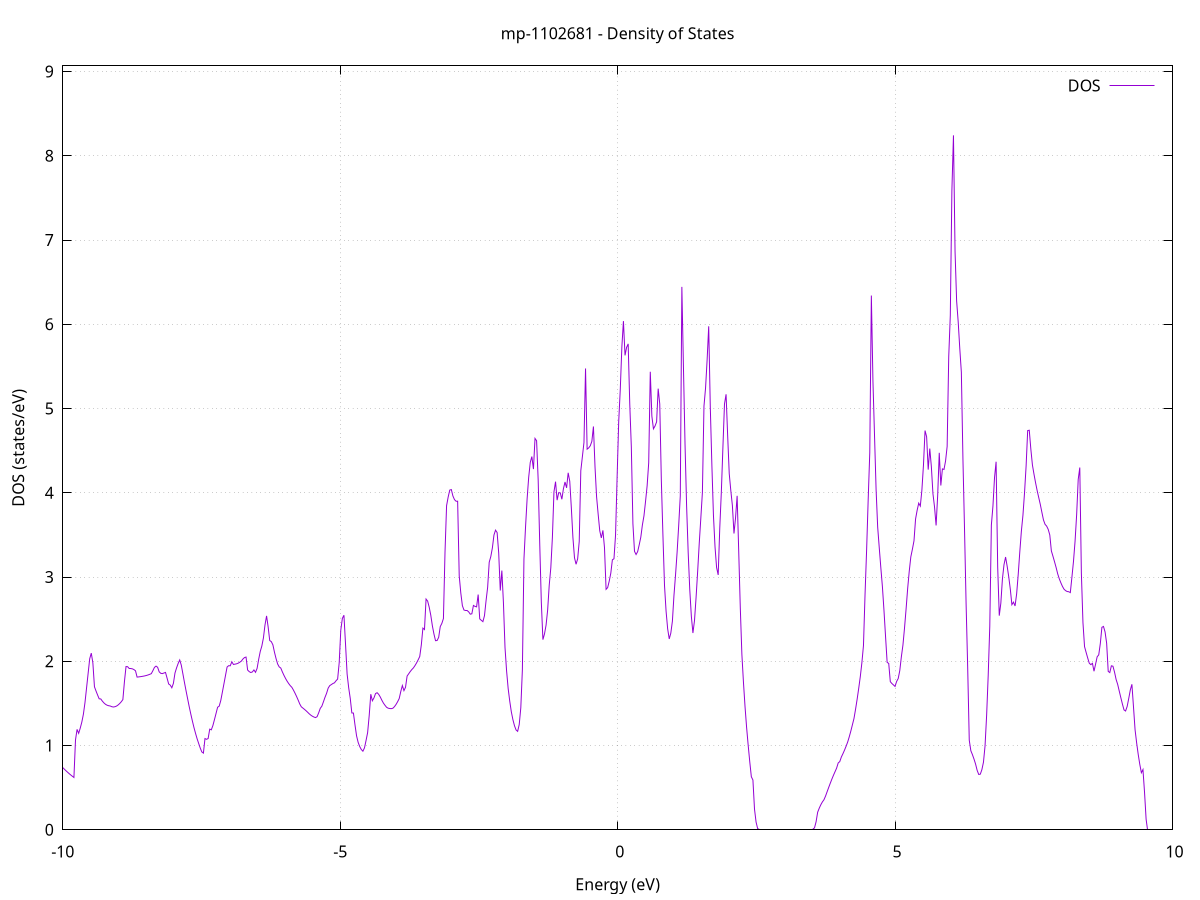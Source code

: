 set title 'mp-1102681 - Density of States'
set xlabel 'Energy (eV)'
set ylabel 'DOS (states/eV)'
set grid
set xrange [-10:10]
set yrange [0:9.068]
set xzeroaxis lt -1
set terminal png size 800,600
set output 'mp-1102681_dos_gnuplot.png'
plot '-' using 1:2 with lines title 'DOS'
-18.422600 0.000000
-18.394100 0.000000
-18.365700 0.000000
-18.337200 0.000000
-18.308700 0.000000
-18.280300 0.000000
-18.251800 0.000000
-18.223400 0.000000
-18.194900 0.000000
-18.166500 0.000000
-18.138000 0.000000
-18.109500 0.000000
-18.081100 0.000000
-18.052600 0.000000
-18.024200 0.000000
-17.995700 0.000000
-17.967200 0.000000
-17.938800 0.000000
-17.910300 0.000000
-17.881900 0.000000
-17.853400 0.000000
-17.824900 0.000000
-17.796500 0.000000
-17.768000 0.000000
-17.739600 0.000000
-17.711100 0.000000
-17.682600 0.000000
-17.654200 0.000000
-17.625700 0.000000
-17.597300 0.000000
-17.568800 0.000000
-17.540300 0.000000
-17.511900 0.000000
-17.483400 0.000000
-17.455000 0.000000
-17.426500 0.000000
-17.398000 0.000000
-17.369600 0.000000
-17.341100 0.000000
-17.312700 0.000000
-17.284200 0.000000
-17.255800 0.000000
-17.227300 0.000000
-17.198800 0.000000
-17.170400 0.000000
-17.141900 0.000000
-17.113500 0.000000
-17.085000 0.000000
-17.056500 0.000000
-17.028100 0.000000
-16.999600 0.000000
-16.971200 0.000000
-16.942700 0.000000
-16.914200 0.000000
-16.885800 0.000000
-16.857300 0.000000
-16.828900 0.000000
-16.800400 0.000000
-16.771900 0.000000
-16.743500 0.000000
-16.715000 0.000000
-16.686600 0.000000
-16.658100 0.000000
-16.629600 0.000000
-16.601200 0.000000
-16.572700 0.000000
-16.544300 0.000000
-16.515800 0.000000
-16.487400 0.000000
-16.458900 0.000000
-16.430400 0.000000
-16.402000 0.000000
-16.373500 0.000000
-16.345100 0.000000
-16.316600 0.000000
-16.288100 0.000000
-16.259700 0.000000
-16.231200 0.000000
-16.202800 0.000000
-16.174300 0.000000
-16.145800 0.000000
-16.117400 0.000000
-16.088900 0.000000
-16.060500 0.000000
-16.032000 0.000000
-16.003500 0.000000
-15.975100 0.000000
-15.946600 0.000000
-15.918200 0.000000
-15.889700 0.000000
-15.861200 0.000000
-15.832800 0.000100
-15.804300 0.013200
-15.775900 0.048500
-15.747400 0.105900
-15.718900 0.183800
-15.690500 0.252500
-15.662000 0.307500
-15.633600 0.351000
-15.605100 0.402700
-15.576700 0.393300
-15.548200 0.427200
-15.519700 0.460300
-15.491300 0.492400
-15.462800 0.523700
-15.434400 0.542000
-15.405900 0.537300
-15.377400 0.565600
-15.349000 0.589700
-15.320500 0.606400
-15.292100 0.624400
-15.263600 0.643900
-15.235100 0.664700
-15.206700 0.687000
-15.178200 0.710700
-15.149800 0.736000
-15.121300 0.762800
-15.092800 0.791100
-15.064400 0.818200
-15.035900 0.841200
-15.007500 0.890600
-14.979000 0.937600
-14.950500 0.953400
-14.922100 0.960200
-14.893600 0.978800
-14.865200 0.998400
-14.836700 1.001700
-14.808300 1.003800
-14.779800 1.004400
-14.751300 1.003700
-14.722900 1.001700
-14.694400 0.999300
-14.666000 0.996600
-14.637500 0.995200
-14.609000 0.999800
-14.580600 1.000300
-14.552100 0.996800
-14.523700 0.989200
-14.495200 0.996800
-14.466700 1.038300
-14.438300 1.099900
-14.409800 1.181600
-14.381400 1.270600
-14.352900 1.296400
-14.324400 1.338200
-14.296000 1.357100
-14.267500 1.350400
-14.239100 1.340900
-14.210600 1.366200
-14.182100 1.371500
-14.153700 1.374000
-14.125200 1.379300
-14.096800 1.385600
-14.068300 1.402400
-14.039800 1.500100
-14.011400 1.575100
-13.982900 1.625300
-13.954500 1.670500
-13.926000 1.706900
-13.897600 1.733300
-13.869100 1.746000
-13.840600 1.739000
-13.812200 1.745800
-13.783700 1.768500
-13.755300 1.797500
-13.726800 1.831500
-13.698300 1.877700
-13.669900 1.934700
-13.641400 1.990500
-13.613000 1.990700
-13.584500 1.909900
-13.556000 1.888200
-13.527600 1.873100
-13.499100 1.813400
-13.470700 1.784200
-13.442200 1.753200
-13.413700 1.719800
-13.385300 1.684400
-13.356800 1.647400
-13.328400 1.608700
-13.299900 1.568400
-13.271400 1.526400
-13.243000 1.644900
-13.214500 1.481200
-13.186100 1.510800
-13.157600 1.518800
-13.129200 1.584500
-13.100700 1.591500
-13.072200 1.602200
-13.043800 1.614300
-13.015300 1.632300
-12.986900 1.658600
-12.958400 1.723200
-12.929900 1.829000
-12.901500 1.874900
-12.873000 1.963400
-12.844600 2.029000
-12.816100 2.044400
-12.787600 2.202100
-12.759200 2.582100
-12.730700 2.554200
-12.702300 2.693200
-12.673800 2.974300
-12.645300 3.105100
-12.616900 3.267300
-12.588400 3.355300
-12.560000 3.737000
-12.531500 4.146200
-12.503000 3.982000
-12.474600 4.001600
-12.446100 3.984500
-12.417700 4.338200
-12.389200 4.019500
-12.360700 3.542000
-12.332300 3.484700
-12.303800 3.460500
-12.275400 3.527300
-12.246900 3.748500
-12.218500 3.976200
-12.190000 3.833300
-12.161500 3.713800
-12.133100 5.186500
-12.104600 5.345900
-12.076200 5.618000
-12.047700 3.291400
-12.019200 2.869700
-11.990800 2.669800
-11.962300 2.487300
-11.933900 2.333700
-11.905400 2.200700
-11.876900 2.090400
-11.848500 2.001600
-11.820000 1.897600
-11.791600 1.803600
-11.763100 1.853500
-11.734600 1.934100
-11.706200 2.094800
-11.677700 2.179300
-11.649300 2.150800
-11.620800 2.003600
-11.592300 1.848300
-11.563900 1.761200
-11.535400 1.697500
-11.507000 1.726400
-11.478500 2.114100
-11.450100 2.407900
-11.421600 2.458500
-11.393100 2.617900
-11.364700 2.546800
-11.336200 1.426800
-11.307800 0.137800
-11.279300 0.167100
-11.250800 0.194600
-11.222400 0.220500
-11.193900 0.244500
-11.165500 0.266800
-11.137000 0.287400
-11.108500 0.310700
-11.080100 0.337300
-11.051600 0.349000
-11.023200 0.350400
-10.994700 0.356300
-10.966200 0.366600
-10.937800 0.381200
-10.909300 0.398800
-10.880900 0.418100
-10.852400 0.439100
-10.823900 0.461800
-10.795500 0.486300
-10.767000 0.512500
-10.738600 0.540400
-10.710100 0.570100
-10.681600 0.601500
-10.653200 0.634500
-10.624700 0.669300
-10.596300 0.712600
-10.567800 0.774200
-10.539400 0.906700
-10.510900 0.963400
-10.482400 1.014700
-10.454000 1.060600
-10.425500 1.098600
-10.397100 1.125900
-10.368600 1.138900
-10.340100 1.147500
-10.311700 1.155500
-10.283200 1.163000
-10.254800 1.170000
-10.226300 1.176500
-10.197800 1.333900
-10.169400 1.405900
-10.140900 0.840500
-10.112500 0.820100
-10.084000 0.798300
-10.055500 0.777100
-10.027100 0.756700
-9.998600 0.737100
-9.970200 0.718300
-9.941700 0.700100
-9.913200 0.682800
-9.884800 0.666200
-9.856300 0.650400
-9.827900 0.635300
-9.799400 0.621000
-9.770900 1.067400
-9.742500 1.191700
-9.714000 1.144900
-9.685600 1.206300
-9.657100 1.278000
-9.628700 1.371600
-9.600200 1.509800
-9.571700 1.683400
-9.543300 1.857300
-9.514800 2.030700
-9.486400 2.096900
-9.457900 1.980400
-9.429400 1.697700
-9.401000 1.646900
-9.372500 1.599200
-9.344100 1.554600
-9.315600 1.553000
-9.287100 1.527100
-9.258700 1.505900
-9.230200 1.489400
-9.201800 1.478700
-9.173300 1.472600
-9.144800 1.469300
-9.116400 1.460900
-9.087900 1.457200
-9.059500 1.460900
-9.031000 1.468600
-9.002500 1.481800
-8.974100 1.498900
-8.945600 1.519900
-8.917200 1.545300
-8.888700 1.760500
-8.860300 1.937800
-8.831800 1.935800
-8.803300 1.914700
-8.774900 1.914000
-8.746400 1.910600
-8.718000 1.901700
-8.689500 1.887200
-8.661000 1.812400
-8.632600 1.814600
-8.604100 1.817200
-8.575700 1.820200
-8.547200 1.823500
-8.518700 1.827400
-8.490300 1.832300
-8.461800 1.838200
-8.433400 1.845100
-8.404900 1.853200
-8.376400 1.888500
-8.348000 1.927600
-8.319500 1.942700
-8.291100 1.929000
-8.262600 1.874900
-8.234100 1.857300
-8.205700 1.853900
-8.177200 1.861100
-8.148800 1.867700
-8.120300 1.799700
-8.091800 1.730600
-8.063400 1.717300
-8.034900 1.685700
-8.006500 1.738000
-7.978000 1.860600
-7.949600 1.921400
-7.921100 1.973700
-7.892600 2.015800
-7.864200 1.953700
-7.835700 1.852000
-7.807300 1.749100
-7.778800 1.650600
-7.750300 1.556100
-7.721900 1.462400
-7.693400 1.375200
-7.665000 1.292800
-7.636500 1.215200
-7.608000 1.145500
-7.579600 1.081200
-7.551100 1.024500
-7.522700 0.969600
-7.494200 0.923900
-7.465700 0.910000
-7.437300 1.082900
-7.408800 1.073700
-7.380400 1.083400
-7.351900 1.194500
-7.323400 1.186300
-7.295000 1.236900
-7.266500 1.307900
-7.238100 1.380600
-7.209600 1.454900
-7.181200 1.467300
-7.152700 1.534400
-7.124200 1.633100
-7.095800 1.732300
-7.067300 1.832900
-7.038900 1.931900
-7.010400 1.948000
-6.981900 1.946500
-6.953500 1.994400
-6.925000 1.962600
-6.896600 1.965900
-6.868100 1.970200
-6.839600 1.977400
-6.811200 1.988700
-6.782700 2.001700
-6.754300 2.026400
-6.725800 2.044100
-6.697300 2.050200
-6.668900 1.896400
-6.640400 1.877400
-6.612000 1.866800
-6.583500 1.873400
-6.555000 1.897400
-6.526600 1.869200
-6.498100 1.916100
-6.469700 2.023500
-6.441200 2.116800
-6.412700 2.180700
-6.384300 2.277000
-6.355800 2.430900
-6.327400 2.538700
-6.298900 2.408000
-6.270500 2.246400
-6.242000 2.233200
-6.213500 2.195400
-6.185100 2.108000
-6.156600 2.032600
-6.128200 1.968500
-6.099700 1.933300
-6.071200 1.919800
-6.042800 1.874400
-6.014300 1.833600
-5.985900 1.796800
-5.957400 1.764200
-5.928900 1.735600
-5.900500 1.710900
-5.872000 1.691300
-5.843600 1.658900
-5.815100 1.622100
-5.786600 1.582400
-5.758200 1.539700
-5.729700 1.493900
-5.701300 1.460000
-5.672800 1.444700
-5.644300 1.429400
-5.615900 1.413200
-5.587400 1.395200
-5.559000 1.376700
-5.530500 1.360900
-5.502100 1.348200
-5.473600 1.338500
-5.445100 1.331700
-5.416700 1.342500
-5.388200 1.388300
-5.359800 1.441400
-5.331300 1.466800
-5.302800 1.518500
-5.274400 1.572300
-5.245900 1.619500
-5.217500 1.680800
-5.189000 1.711000
-5.160500 1.723300
-5.132100 1.736100
-5.103600 1.744500
-5.075200 1.769100
-5.046700 1.788900
-5.018200 1.984300
-4.989800 2.369200
-4.961300 2.510100
-4.932900 2.546900
-4.904400 2.205100
-4.875900 1.850200
-4.847500 1.686200
-4.819000 1.558600
-4.790600 1.386800
-4.762100 1.385500
-4.733600 1.243900
-4.705200 1.114400
-4.676700 1.036900
-4.648300 0.987400
-4.619800 0.952700
-4.591400 0.932600
-4.562900 0.971800
-4.534400 1.060000
-4.506000 1.153900
-4.477500 1.356500
-4.449100 1.609300
-4.420600 1.531500
-4.392100 1.565000
-4.363700 1.616500
-4.335200 1.627200
-4.306800 1.607900
-4.278300 1.576500
-4.249800 1.538000
-4.221400 1.504000
-4.192900 1.477500
-4.164500 1.454200
-4.136000 1.443300
-4.107500 1.439300
-4.079100 1.437700
-4.050600 1.443000
-4.022200 1.461700
-3.993700 1.488000
-3.965200 1.520200
-3.936800 1.558200
-3.908300 1.641800
-3.879900 1.711900
-3.851400 1.651600
-3.823000 1.691200
-3.794500 1.824700
-3.766000 1.851600
-3.737600 1.878600
-3.709100 1.902100
-3.680700 1.921800
-3.652200 1.949500
-3.623700 1.981200
-3.595300 2.017500
-3.566800 2.056900
-3.538400 2.194500
-3.509900 2.393800
-3.481400 2.376900
-3.453000 2.738700
-3.424500 2.714900
-3.396100 2.641700
-3.367600 2.546300
-3.339100 2.421000
-3.310700 2.323700
-3.282200 2.244600
-3.253800 2.246700
-3.225300 2.284800
-3.196800 2.412600
-3.168400 2.449500
-3.139900 2.507700
-3.111500 3.292600
-3.083000 3.847700
-3.054500 3.949400
-3.026100 4.032200
-2.997600 4.038700
-2.969200 3.963100
-2.940700 3.919000
-2.912300 3.900100
-2.883800 3.900400
-2.855300 3.015200
-2.826900 2.811700
-2.798400 2.660800
-2.770000 2.608800
-2.741500 2.603000
-2.713000 2.602900
-2.684600 2.586600
-2.656100 2.559400
-2.627700 2.563800
-2.599200 2.662900
-2.570700 2.651700
-2.542300 2.646300
-2.513800 2.792300
-2.485400 2.503200
-2.456900 2.486300
-2.428400 2.470600
-2.400000 2.541800
-2.371500 2.719300
-2.343100 2.877700
-2.314600 3.176500
-2.286100 3.243400
-2.257700 3.346000
-2.229200 3.498500
-2.200800 3.556900
-2.172300 3.528400
-2.143800 3.287400
-2.115400 2.840400
-2.086900 3.077200
-2.058500 2.696500
-2.030000 2.163600
-2.001600 1.885800
-1.973100 1.676000
-1.944600 1.526500
-1.916200 1.400500
-1.887700 1.307000
-1.859300 1.235100
-1.830800 1.184900
-1.802300 1.168500
-1.773900 1.248500
-1.745400 1.448200
-1.717000 1.897900
-1.688500 3.215100
-1.660000 3.593900
-1.631600 3.928900
-1.603100 4.185700
-1.574700 4.361100
-1.546200 4.430400
-1.517700 4.281800
-1.489300 4.645400
-1.460800 4.618200
-1.432400 4.156200
-1.403900 3.390000
-1.375400 2.699200
-1.347000 2.257100
-1.318500 2.324800
-1.290100 2.428600
-1.261600 2.607800
-1.233200 2.902200
-1.204700 3.108400
-1.176200 3.467700
-1.147800 4.010700
-1.119300 4.132300
-1.090900 3.912800
-1.062400 4.001900
-1.033900 3.998700
-1.005500 3.923300
-0.977000 4.049200
-0.948600 4.128400
-0.920100 4.058900
-0.891600 4.237500
-0.863200 4.137500
-0.834700 3.823900
-0.806300 3.470500
-0.777800 3.229100
-0.749300 3.152000
-0.720900 3.215600
-0.692400 3.422400
-0.664000 4.262200
-0.635500 4.428800
-0.607000 4.597000
-0.578600 5.476100
-0.550100 4.518100
-0.521700 4.533200
-0.493200 4.558300
-0.464700 4.611400
-0.436300 4.787400
-0.407800 4.307500
-0.379400 3.951300
-0.350900 3.743800
-0.322500 3.549700
-0.294000 3.464400
-0.265500 3.554200
-0.237100 3.349300
-0.208600 2.854100
-0.180200 2.874400
-0.151700 2.951900
-0.123200 3.046500
-0.094800 3.204800
-0.066300 3.217000
-0.037900 3.497200
-0.009400 4.189000
0.019100 4.843700
0.047500 5.228800
0.076000 5.731500
0.104400 6.038500
0.132900 5.631300
0.161400 5.726600
0.189800 5.768000
0.218300 5.055100
0.246700 4.544600
0.275200 3.632300
0.303700 3.305700
0.332100 3.267400
0.360600 3.301500
0.389000 3.383500
0.417500 3.473900
0.445900 3.618300
0.474400 3.726800
0.502900 3.898600
0.531300 4.082100
0.559800 4.356500
0.588200 5.436800
0.616700 4.910800
0.645200 4.759400
0.673600 4.792600
0.702100 4.842300
0.730500 5.236300
0.759000 5.054300
0.787500 4.147700
0.815900 3.500500
0.844400 2.902500
0.872800 2.595400
0.901300 2.385600
0.929800 2.265400
0.958200 2.334600
0.986700 2.475800
1.015100 2.782100
1.043600 3.027400
1.072100 3.298900
1.100500 3.614700
1.129000 3.964300
1.157400 6.444800
1.185900 5.493200
1.214400 4.579600
1.242800 3.844700
1.271300 3.292300
1.299700 2.853200
1.328200 2.535400
1.356600 2.335400
1.385100 2.483400
1.413600 2.758100
1.442000 3.064600
1.470500 3.398500
1.498900 3.697000
1.527400 4.002600
1.555900 5.029000
1.584300 5.243300
1.612800 5.579800
1.641200 5.976400
1.669700 5.022700
1.698200 4.329300
1.726600 3.731800
1.755100 3.357600
1.783500 3.112200
1.812000 3.025100
1.840500 3.582500
1.868900 4.010100
1.897400 4.545500
1.925800 5.055300
1.954300 5.169400
1.982800 4.677300
2.011200 4.227900
2.039700 4.025400
2.068100 3.848100
2.096600 3.517200
2.125000 3.702900
2.153500 3.964200
2.182000 3.306500
2.210400 2.638200
2.238900 2.082600
2.267300 1.752000
2.295800 1.462600
2.324300 1.214300
2.352700 1.002200
2.381200 0.806700
2.409600 0.629500
2.438100 0.590600
2.466600 0.245300
2.495000 0.090900
2.523500 0.013600
2.551900 0.000000
2.580400 0.000000
2.608900 0.000000
2.637300 0.000000
2.665800 0.000000
2.694200 0.000000
2.722700 0.000000
2.751200 0.000000
2.779600 0.000000
2.808100 0.000000
2.836500 0.000000
2.865000 0.000000
2.893500 0.000000
2.921900 0.000000
2.950400 0.000000
2.978800 0.000000
3.007300 0.000000
3.035700 0.000000
3.064200 0.000000
3.092700 0.000000
3.121100 0.000000
3.149600 0.000000
3.178000 0.000000
3.206500 0.000000
3.235000 0.000000
3.263400 0.000000
3.291900 0.000000
3.320300 0.000000
3.348800 0.000000
3.377300 0.000000
3.405700 0.000000
3.434200 0.000000
3.462600 0.000000
3.491100 0.000000
3.519600 0.000000
3.548000 0.022800
3.576500 0.095300
3.604900 0.208500
3.633400 0.256500
3.661900 0.297200
3.690300 0.330700
3.718800 0.357000
3.747200 0.400400
3.775700 0.452400
3.804100 0.503300
3.832600 0.553100
3.861100 0.601300
3.889500 0.646800
3.918000 0.689400
3.946400 0.731900
3.974900 0.793000
4.003400 0.809300
4.031800 0.863600
4.060300 0.902800
4.088700 0.945400
4.117200 0.991500
4.145700 1.041600
4.174100 1.103300
4.202600 1.171400
4.231000 1.245900
4.259500 1.321200
4.288000 1.431500
4.316400 1.550200
4.344900 1.679700
4.373300 1.818300
4.401800 1.982500
4.430300 2.186000
4.458700 2.792500
4.487200 3.321400
4.515600 3.922800
4.544100 4.477200
4.572600 6.341400
4.601000 5.331200
4.629500 4.683300
4.657900 4.041000
4.686400 3.593000
4.714800 3.348900
4.743300 3.111400
4.771800 2.885400
4.800200 2.602000
4.828700 2.290300
4.857100 1.986900
4.885600 1.975000
4.914100 1.758100
4.942500 1.736300
4.971000 1.719400
4.999400 1.701500
5.027900 1.760200
5.056400 1.795400
5.084800 1.888900
5.113300 2.053300
5.141700 2.192100
5.170200 2.394200
5.198700 2.622100
5.227100 2.865800
5.255600 3.069800
5.284000 3.240100
5.312500 3.330900
5.341000 3.430100
5.369400 3.689100
5.397900 3.792700
5.426300 3.877300
5.454800 3.842500
5.483200 4.030900
5.511700 4.328600
5.540200 4.739100
5.568600 4.665000
5.597100 4.275200
5.625500 4.525200
5.654000 4.310900
5.682500 3.990400
5.710900 3.832900
5.739400 3.612400
5.767800 3.968300
5.796300 4.474900
5.824800 4.087000
5.853200 4.283800
5.881700 4.277300
5.910100 4.378500
5.938600 4.550500
5.967100 5.617100
5.995500 6.106100
6.024000 7.586600
6.052400 8.243500
6.080900 6.866000
6.109400 6.277000
6.137800 6.028100
6.166300 5.712100
6.194700 5.431300
6.223200 4.396700
6.251700 3.567900
6.280100 2.683800
6.308600 1.930800
6.337000 1.063700
6.365500 0.938500
6.393900 0.892400
6.422400 0.839700
6.450900 0.780200
6.479300 0.705500
6.507800 0.656600
6.536200 0.660000
6.564700 0.714000
6.593200 0.802700
6.621600 0.996300
6.650100 1.358300
6.678500 1.832000
6.707000 2.417500
6.735500 3.617000
6.763900 3.843200
6.792400 4.180300
6.820800 4.368900
6.849300 3.121200
6.877800 2.541700
6.906200 2.690200
6.934700 2.976300
6.963100 3.146100
6.991600 3.237400
7.020100 3.128800
7.048500 3.003600
7.077000 2.855700
7.105400 2.671900
7.133900 2.702200
7.162400 2.656700
7.190800 2.799000
7.219300 3.029500
7.247700 3.296800
7.276200 3.543900
7.304600 3.733900
7.333100 3.999200
7.361600 4.317800
7.390000 4.738900
7.418500 4.742900
7.446900 4.518600
7.475400 4.330800
7.503900 4.220200
7.532300 4.119200
7.560800 4.026000
7.589200 3.943800
7.617700 3.861500
7.646200 3.767800
7.674600 3.677900
7.703100 3.626000
7.731500 3.605000
7.760000 3.565900
7.788500 3.499200
7.816900 3.310200
7.845400 3.247400
7.873800 3.182100
7.902300 3.113800
7.930800 3.038500
7.959200 2.980000
7.987700 2.932400
8.016100 2.889800
8.044600 2.856400
8.073000 2.838800
8.101500 2.828300
8.130000 2.825700
8.158400 2.815500
8.186900 2.996300
8.215300 3.183700
8.243800 3.423400
8.272300 3.738900
8.300700 4.159200
8.329200 4.300000
8.357600 3.046600
8.386100 2.460900
8.414600 2.174600
8.443000 2.106000
8.471500 2.039900
8.499900 1.977400
8.528400 1.960300
8.556900 1.976000
8.585300 1.882000
8.613800 1.966100
8.642200 2.053400
8.670700 2.076400
8.699200 2.211400
8.727600 2.403400
8.756100 2.413700
8.784500 2.348700
8.813000 2.214800
8.841500 1.880000
8.869900 1.866000
8.898400 1.946300
8.926800 1.941600
8.955300 1.871400
8.983700 1.784500
9.012200 1.725600
9.040700 1.645400
9.069100 1.567400
9.097600 1.491700
9.126000 1.423100
9.154500 1.409800
9.183000 1.464100
9.211400 1.559100
9.239900 1.660300
9.268300 1.727000
9.296800 1.460500
9.325300 1.187900
9.353700 1.031700
9.382200 0.894600
9.410600 0.776400
9.439100 0.677300
9.467600 0.714600
9.496000 0.445000
9.524500 0.125500
9.552900 0.000000
9.581400 0.000000
9.609900 0.000000
9.638300 0.000000
9.666800 0.000000
9.695200 0.000000
9.723700 0.000000
9.752100 0.000000
9.780600 0.000000
9.809100 0.000000
9.837500 0.000000
9.866000 0.000000
9.894400 0.000000
9.922900 0.000000
9.951400 0.000000
9.979800 0.000000
10.008300 0.000000
10.036700 0.000000
10.065200 0.000000
10.093700 0.000000
10.122100 0.000000
10.150600 0.000000
10.179000 0.000000
10.207500 0.000000
10.236000 0.000000
10.264400 0.000000
10.292900 0.000000
10.321300 0.000000
10.349800 0.000000
10.378300 0.000000
10.406700 0.000000
10.435200 0.000000
10.463600 0.000000
10.492100 0.000000
10.520600 0.000000
10.549000 0.000000
10.577500 0.000000
10.605900 0.000000
10.634400 0.000000
10.662800 0.000000
10.691300 0.000000
10.719800 0.000000
10.748200 0.000000
10.776700 0.000000
10.805100 0.000000
10.833600 0.000000
10.862100 0.000000
10.890500 0.000000
10.919000 0.000000
10.947400 0.000000
10.975900 0.000000
11.004400 0.000000
11.032800 0.000000
11.061300 0.000000
11.089700 0.000000
11.118200 0.000000
11.146700 0.000000
11.175100 0.000000
11.203600 0.000000
11.232000 0.000000
11.260500 0.000000
11.289000 0.000000
11.317400 0.000000
11.345900 0.000000
11.374300 0.000000
11.402800 0.000000
11.431200 0.000000
11.459700 0.000000
11.488200 0.000000
11.516600 0.000000
11.545100 0.000000
11.573500 0.000000
11.602000 0.000000
11.630500 0.000000
11.658900 0.000000
11.687400 0.000000
11.715800 0.000000
11.744300 0.000000
11.772800 0.000000
11.801200 0.000000
11.829700 0.000000
11.858100 0.000000
11.886600 0.000000
11.915100 0.000000
11.943500 0.000000
11.972000 0.000000
12.000400 0.000000
12.028900 0.000000
12.057400 0.000000
12.085800 0.000000
12.114300 0.000000
12.142700 0.000000
12.171200 0.000000
12.199700 0.000000
12.228100 0.000000
12.256600 0.000000
12.285000 0.000000
12.313500 0.000000
12.341900 0.000000
12.370400 0.000000
12.398900 0.000000
12.427300 0.000000
12.455800 0.000000
12.484200 0.000000
12.512700 0.000000
12.541200 0.000000
12.569600 0.000000
12.598100 0.000000
12.626500 0.000000
12.655000 0.000000
12.683500 0.000000
12.711900 0.000000
12.740400 0.000000
12.768800 0.000000
12.797300 0.000000
12.825800 0.000000
12.854200 0.000000
12.882700 0.000000
12.911100 0.000000
12.939600 0.000000
12.968100 0.000000
12.996500 0.000000
13.025000 0.000000
13.053400 0.000000
13.081900 0.000000
13.110300 0.000000
13.138800 0.000000
13.167300 0.000000
13.195700 0.000000
13.224200 0.000000
13.252600 0.000000
13.281100 0.007500
13.309600 0.187800
13.338000 0.625700
13.366500 1.502700
13.394900 2.116600
13.423400 2.752300
13.451900 3.380400
13.480300 3.121400
13.508800 3.103300
13.537200 3.136500
13.565700 3.187500
13.594200 3.255000
13.622600 3.316600
13.651100 3.412300
13.679500 3.616700
13.708000 3.692200
13.736500 3.744900
13.764900 3.801100
13.793400 3.696100
13.821800 3.398300
13.850300 3.366400
13.878800 3.739500
13.907200 3.670900
13.935700 3.505400
13.964100 3.473500
13.992600 3.192300
14.021000 3.120900
14.049500 3.172700
14.078000 3.359900
14.106400 3.579200
14.134900 3.728900
14.163300 3.884300
14.191800 3.982800
14.220300 4.030900
14.248700 3.888200
14.277200 3.971900
14.305600 4.029400
14.334100 4.151600
14.362600 4.225100
14.391000 4.315300
14.419500 4.405400
14.447900 4.462900
14.476400 4.490600
14.504900 4.538600
14.533300 4.583900
14.561800 5.513300
14.590200 5.984100
14.618700 5.581300
14.647200 5.130800
14.675600 5.134100
14.704100 6.280800
14.732500 7.692100
14.761000 6.379600
14.789500 5.529600
14.817900 5.127400
14.846400 4.629500
14.874800 5.206800
14.903300 3.923300
14.931700 3.591300
14.960200 3.083500
14.988700 2.916600
15.017100 2.677500
15.045600 2.674500
15.074000 3.606400
15.102500 7.782500
15.131000 6.787600
15.159400 5.383000
15.187900 4.906500
15.216300 3.673200
15.244800 3.030700
15.273300 2.574700
15.301700 2.496000
15.330200 2.633500
15.358600 3.987700
15.387100 9.016000
15.415600 10.331400
15.444000 9.822800
15.472500 8.323700
15.500900 6.210300
15.529400 5.101800
15.557900 4.653000
15.586300 4.456000
15.614800 4.233300
15.643200 4.778600
15.671700 4.860300
15.700100 4.963600
15.728600 5.050600
15.757100 5.137300
15.785500 5.276600
15.814000 5.275000
15.842400 5.115800
15.870900 4.947900
15.899400 4.755500
15.927800 4.512400
15.956300 4.322400
15.984700 3.912200
16.013200 3.446200
16.041700 2.765100
16.070100 2.809100
16.098600 2.932100
16.127000 2.569200
16.155500 2.461700
16.184000 2.313700
16.212400 2.286300
16.240900 2.267700
16.269300 2.254700
16.297800 2.263200
16.326300 2.283900
16.354700 2.398500
16.383200 2.618500
16.411600 2.720200
16.440100 2.738200
16.468600 2.456700
16.497000 2.520500
16.525500 2.555300
16.553900 2.618900
16.582400 2.862500
16.610800 2.824700
16.639300 3.126700
16.667800 3.284000
16.696200 3.386500
16.724700 4.231100
16.753100 4.362000
16.781600 4.541800
16.810100 4.281700
16.838500 3.963400
16.867000 3.333700
16.895400 2.565400
16.923900 2.955900
16.952400 3.666400
16.980800 3.565300
17.009300 3.758600
17.037700 3.965800
17.066200 4.400800
17.094700 4.722300
17.123100 5.096700
17.151600 5.362000
17.180000 5.469600
17.208500 5.417900
17.237000 5.035100
17.265400 4.743300
17.293900 4.592100
17.322300 3.918700
17.350800 3.411600
17.379200 3.065900
17.407700 3.179100
17.436200 3.463600
17.464600 3.890100
17.493100 5.022200
17.521500 5.332100
17.550000 5.286500
17.578500 5.166900
17.606900 4.733400
17.635400 4.411600
17.663800 4.392300
17.692300 4.541300
17.720800 4.608300
17.749200 4.249200
17.777700 3.874000
17.806100 3.684500
17.834600 3.459700
17.863100 3.885000
17.891500 2.315800
17.920000 2.565600
17.948400 3.162500
17.976900 3.530600
18.005400 3.738500
18.033800 3.733000
18.062300 3.666800
18.090700 3.994700
18.119200 4.064000
18.147700 4.700300
18.176100 3.843900
18.204600 3.827500
18.233000 3.835100
18.261500 3.868000
18.289900 4.371700
18.318400 4.527200
18.346900 4.496100
18.375300 4.386600
18.403800 4.039700
18.432200 3.262800
18.460700 3.191900
18.489200 3.600300
18.517600 4.426800
18.546100 5.187900
18.574500 5.863400
18.603000 5.419200
18.631500 4.758300
18.659900 4.196300
18.688400 3.731600
18.716800 3.304400
18.745300 3.018400
18.773800 2.671000
18.802200 2.318300
18.830700 2.430200
18.859100 2.924200
18.887600 3.381200
18.916100 3.745700
18.944500 4.299400
18.973000 5.057200
19.001400 5.053000
19.029900 5.100300
19.058300 5.388800
19.086800 4.415000
19.115300 4.454200
19.143700 4.370200
19.172200 4.184400
19.200600 3.959800
19.229100 3.724600
19.257600 3.601500
19.286000 3.554600
19.314500 3.597800
19.342900 3.566100
19.371400 3.617900
19.399900 3.616700
19.428300 3.476800
19.456800 3.687000
19.485200 3.972600
19.513700 4.485800
19.542200 5.040800
19.570600 5.562900
19.599100 6.191600
19.627500 7.281200
19.656000 6.615700
19.684500 5.937800
19.712900 4.944700
19.741400 4.680000
19.769800 4.581300
19.798300 4.503300
19.826800 4.404100
19.855200 4.477700
19.883700 4.507700
19.912100 4.424300
19.940600 4.380000
19.969000 4.488400
19.997500 4.468100
20.026000 5.024100
20.054400 5.564700
20.082900 6.234500
20.111300 6.312900
20.139800 6.403500
20.168300 7.245600
20.196700 7.050200
20.225200 4.791500
20.253600 4.682100
20.282100 4.306900
20.310600 3.775500
20.339000 3.367100
20.367500 3.143600
20.395900 3.511900
20.424400 3.389200
20.452900 3.243300
20.481300 3.243300
20.509800 3.206900
20.538200 3.226200
20.566700 3.438400
20.595200 3.562000
20.623600 3.723300
20.652100 4.076100
20.680500 4.169300
20.709000 4.549900
20.737400 4.732500
20.765900 4.030700
20.794400 3.812600
20.822800 3.795700
20.851300 3.784600
20.879700 3.986100
20.908200 4.178500
20.936700 4.475700
20.965100 4.758800
20.993600 4.654400
21.022000 4.238200
21.050500 4.254400
21.079000 4.233900
21.107400 4.063200
21.135900 3.984800
21.164300 3.665300
21.192800 3.504800
21.221300 3.613700
21.249700 3.295300
21.278200 3.117000
21.306600 2.749100
21.335100 2.835100
21.363600 3.298500
21.392000 3.323500
21.420500 3.172900
21.448900 3.182900
21.477400 3.182500
21.505900 3.843300
21.534300 3.949400
21.562800 3.943900
21.591200 3.881600
21.619700 3.897900
21.648100 3.557000
21.676600 3.200500
21.705100 2.868200
21.733500 2.567000
21.762000 2.308900
21.790400 2.166100
21.818900 2.378800
21.847400 2.503600
21.875800 2.623600
21.904300 2.808000
21.932700 3.140000
21.961200 3.410800
21.989700 4.295700
22.018100 4.198000
22.046600 4.331300
22.075000 4.648500
22.103500 4.459300
22.132000 4.444200
22.160400 4.321300
22.188900 4.013200
22.217300 3.928200
22.245800 3.835800
22.274300 3.738300
22.302700 3.631400
22.331200 3.556800
22.359600 3.318400
22.388100 3.116700
22.416600 2.851700
22.445000 2.740700
22.473500 2.767700
22.501900 2.882900
22.530400 3.071300
22.558800 3.425500
22.587300 3.880200
22.615800 4.091000
22.644200 4.152800
22.672700 4.527100
22.701100 4.874600
22.729600 5.430700
22.758100 5.644500
22.786500 5.600200
22.815000 4.717800
22.843400 4.039200
22.871900 3.649400
22.900400 3.575000
22.928800 3.498400
22.957300 3.252500
22.985700 4.118900
23.014200 4.042100
23.042700 4.234800
23.071100 3.694800
23.099600 4.639300
23.128000 3.909600
23.156500 3.676100
23.185000 3.428400
23.213400 3.132800
23.241900 3.034800
23.270300 3.696600
23.298800 4.472900
23.327200 4.877100
23.355700 5.203600
23.384200 5.667700
23.412600 5.359200
23.441100 4.031300
23.469500 2.810200
23.498000 2.703200
23.526500 2.641900
23.554900 2.610500
23.583400 2.555800
23.611800 2.669200
23.640300 2.806300
23.668800 3.007100
23.697200 3.270400
23.725700 3.584500
23.754100 4.011700
23.782600 4.544000
23.811100 4.836900
23.839500 5.115900
23.868000 6.038700
23.896400 4.018400
23.924900 3.543900
23.953400 3.260300
23.981800 3.072500
24.010300 2.902000
24.038700 2.803600
24.067200 2.737700
24.095700 2.753600
24.124100 2.806200
24.152600 2.835100
24.181000 2.878600
24.209500 3.015500
24.237900 3.138300
24.266400 3.224500
24.294900 3.583800
24.323300 4.592800
24.351800 4.395400
24.380200 4.029800
24.408700 3.900100
24.437200 3.949900
24.465600 3.737500
24.494100 3.845800
24.522500 3.345300
24.551000 3.020300
24.579500 2.987800
24.607900 2.636800
24.636400 2.551700
24.664800 2.847600
24.693300 3.053100
24.721800 3.016400
24.750200 2.890000
24.778700 2.932500
24.807100 3.048700
24.835600 4.560900
24.864100 5.107800
24.892500 3.139800
24.921000 3.090400
24.949400 3.398400
24.977900 3.820500
25.006300 3.499300
25.034800 3.306000
25.063300 3.202300
25.091700 3.164900
25.120200 2.892600
25.148600 2.861700
25.177100 2.847000
25.205600 2.886100
25.234000 3.028800
25.262500 3.023100
25.290900 2.777500
25.319400 2.759500
25.347900 2.526000
25.376300 2.548700
25.404800 2.598300
25.433200 2.671400
25.461700 2.719300
25.490200 2.807100
25.518600 3.101300
25.547100 3.275900
25.575500 3.474800
25.604000 3.625000
25.632500 3.638000
25.660900 3.546500
25.689400 3.391800
25.717800 3.171700
25.746300 2.969800
25.774800 2.793500
25.803200 2.494000
25.831700 2.391600
25.860100 2.313000
25.888600 2.278500
25.917000 2.333100
25.945500 2.408700
25.974000 2.458100
26.002400 2.437700
26.030900 2.405000
26.059300 2.360800
26.087800 2.247100
26.116300 2.144200
26.144700 2.083100
26.173200 2.074300
26.201600 2.110100
26.230100 2.347100
26.258600 2.733400
26.287000 2.799400
26.315500 2.550500
26.343900 2.292800
26.372400 2.116900
26.400900 1.985500
26.429300 1.898500
26.457800 1.848200
26.486200 1.852400
26.514700 1.966100
26.543200 2.358600
26.571600 3.681700
26.600100 4.146600
26.628500 4.627500
26.657000 4.592200
26.685400 4.157500
26.713900 3.343100
26.742400 3.012600
26.770800 2.637500
26.799300 2.378300
26.827700 2.211600
26.856200 2.016500
26.884700 1.842900
26.913100 1.680000
26.941600 1.530000
26.970000 1.395800
26.998500 1.278300
27.027000 1.196000
27.055400 1.119300
27.083900 1.051800
27.112300 1.059700
27.140800 0.835800
27.169300 0.759900
27.197700 0.692400
27.226200 0.654300
27.254600 0.680900
27.283100 0.731300
27.311600 0.760000
27.340000 0.804500
27.368500 0.891100
27.396900 0.978000
27.425400 1.071600
27.453900 1.175600
27.482300 2.078400
27.510800 2.470200
27.539200 2.990300
27.567700 3.809400
27.596100 6.917400
27.624600 8.889200
27.653100 7.184400
27.681500 6.016700
27.710000 5.893900
27.738400 5.009400
27.766900 3.839000
27.795400 3.086400
27.823800 2.475100
27.852300 2.189000
27.880700 1.837800
27.909200 1.460100
27.937700 2.307700
27.966100 2.420300
27.994600 2.750000
28.023000 3.147100
28.051500 3.537500
28.080000 4.028500
28.108400 6.144700
28.136900 9.562600
28.165300 10.495800
28.193800 8.434400
28.222300 6.070600
28.250700 3.720600
28.279200 2.293500
28.307600 1.608100
28.336100 1.537300
28.364500 1.463000
28.393000 1.714800
28.421500 2.389300
28.449900 5.229100
28.478400 7.193300
28.506800 7.405800
28.535300 7.532900
28.563800 7.648000
28.592200 5.375000
28.620700 4.920400
28.649100 5.946800
28.677600 3.685600
28.706100 2.976600
28.734500 2.459100
28.763000 2.067800
28.791400 1.811800
28.819900 1.677600
28.848400 1.570100
28.876800 1.668500
28.905300 1.899400
28.933700 2.218500
28.962200 2.515400
28.990700 2.989500
29.019100 3.565200
29.047600 3.403000
29.076000 3.479500
29.104500 3.472900
29.133000 3.523100
29.161400 3.767800
29.189900 3.687800
29.218300 3.530300
29.246800 3.479700
29.275200 3.657800
29.303700 4.106600
29.332200 4.518800
29.360600 5.208800
29.389100 4.187400
29.417500 3.127000
29.446000 2.267400
29.474500 1.619700
29.502900 1.076700
29.531400 0.929800
29.559800 1.019000
29.588300 1.332600
29.616800 2.085600
29.645200 3.893600
29.673700 4.869300
29.702100 4.170800
29.730600 4.067300
29.759100 4.337100
29.787500 3.934400
29.816000 3.827500
29.844400 3.880100
29.872900 3.752500
29.901400 3.633400
29.929800 3.644100
29.958300 3.568900
29.986700 3.447800
30.015200 3.206300
30.043600 3.010200
30.072100 2.935600
30.100600 3.446900
30.129000 4.292800
30.157500 5.614500
30.185900 6.015100
30.214400 5.369100
30.242900 4.702600
30.271300 4.439400
30.299800 4.105700
30.328200 3.815100
30.356700 3.269000
30.385200 2.838900
30.413600 2.347900
30.442100 2.169000
30.470500 2.058300
30.499000 1.963600
30.527500 1.881800
30.555900 1.806000
30.584400 1.736100
30.612800 1.672100
30.641300 1.614200
30.669800 1.580100
30.698200 1.565100
30.726700 1.515900
30.755100 1.460900
30.783600 1.430300
30.812100 1.372600
30.840500 1.303100
30.869000 1.262500
30.897400 1.200700
30.925900 1.123500
30.954300 1.165300
30.982800 1.476300
31.011300 1.424200
31.039700 1.647900
31.068200 2.035900
31.096600 2.089700
31.125100 1.938600
31.153600 2.019700
31.182000 2.093100
31.210500 2.158700
31.238900 2.216800
31.267400 2.312000
31.295900 2.405600
31.324300 2.497700
31.352800 2.587200
31.381200 2.656000
31.409700 2.675000
31.438200 2.648600
31.466600 2.613400
31.495100 2.568600
31.523500 2.558700
31.552000 2.541500
31.580500 2.608300
31.608900 2.765600
31.637400 2.915700
31.665800 2.967800
31.694300 3.102200
31.722800 3.196500
31.751200 3.190300
31.779700 3.064400
31.808100 2.655800
31.836600 2.364200
31.865000 2.218900
31.893500 2.127900
31.922000 2.084200
31.950400 2.067100
31.978900 2.060400
32.007300 2.023300
32.035800 1.966500
32.064300 1.955500
32.092700 1.946500
32.121200 1.939600
32.149600 1.939600
32.178100 1.941100
32.206600 1.946000
32.235000 1.963900
32.263500 1.994300
32.291900 2.029400
32.320400 2.069800
32.348900 2.097000
32.377300 2.039100
32.405800 1.985000
32.434200 1.934900
32.462700 1.888300
32.491200 1.846200
32.519600 1.813900
32.548100 1.786200
32.576500 1.768000
32.605000 1.782500
32.633400 1.799100
32.661900 1.957200
32.690400 1.923900
32.718800 1.999300
32.747300 2.100000
32.775700 2.217600
32.804200 2.233600
32.832700 2.405300
32.861100 2.593400
32.889600 2.802100
32.918000 2.874100
32.946500 3.115100
32.975000 3.148900
33.003400 3.081000
33.031900 3.037500
33.060300 3.140800
33.088800 3.315800
33.117300 2.328400
33.145700 2.258400
33.174200 2.173700
33.202600 2.177700
33.231100 2.253600
33.259600 2.383900
33.288000 2.544800
33.316500 2.729700
33.344900 2.856700
33.373400 2.932200
33.401900 3.453200
33.430300 2.791700
33.458800 2.662100
33.487200 2.644500
33.515700 2.603800
33.544100 2.579000
33.572600 2.557300
33.601100 2.533700
33.629500 2.508100
33.658000 2.480200
33.686400 2.578200
33.714900 2.779600
33.743400 2.828700
33.771800 3.010700
33.800300 2.955100
33.828700 2.800500
33.857200 2.648600
33.885700 2.490000
33.914100 2.324200
33.942600 2.074100
33.971000 1.939100
33.999500 1.803200
34.028000 1.603400
34.056400 1.518000
34.084900 1.458500
34.113300 1.430500
34.141800 1.273400
34.170300 1.262300
34.198700 1.201800
34.227200 1.129400
34.255600 1.077400
34.284100 1.006800
34.312500 0.811500
34.341000 0.704300
34.369500 0.601400
34.397900 0.502900
34.426400 0.408600
34.454800 0.314700
34.483300 0.218100
34.511800 0.168600
34.540200 0.156700
34.568700 0.145500
34.597100 0.135200
34.625600 0.125600
34.654100 0.114900
34.682500 0.107000
34.711000 0.099900
34.739400 0.093800
34.767900 0.088700
34.796400 0.084200
34.824800 0.079700
34.853300 0.075100
34.881700 0.070300
34.910200 0.065300
34.938700 0.060200
34.967100 0.054800
34.995600 0.049300
35.024000 0.043700
35.052500 0.037800
35.081000 0.032400
35.109400 0.030200
35.137900 0.028100
35.166300 0.026100
35.194800 0.024100
35.223200 0.022200
35.251700 0.020400
35.280200 0.018700
35.308600 0.017000
35.337100 0.015500
35.365500 0.014000
35.394000 0.012500
35.422500 0.011200
35.450900 0.009900
35.479400 0.008700
35.507800 0.007600
35.536300 0.006600
35.564800 0.005600
35.593200 0.004700
35.621700 0.003900
35.650100 0.003200
35.678600 0.002500
35.707100 0.001900
35.735500 0.001400
35.764000 0.001000
35.792400 0.000600
35.820900 0.000400
35.849400 0.000200
35.877800 0.000000
35.906300 0.000000
35.934700 0.000000
35.963200 0.000000
35.991600 0.000000
36.020100 0.000000
36.048600 0.000000
36.077000 0.000000
36.105500 0.000000
36.133900 0.000000
36.162400 0.000000
36.190900 0.000000
36.219300 0.000000
36.247800 0.000000
36.276200 0.000000
36.304700 0.000000
36.333200 0.000000
36.361600 0.000000
36.390100 0.000000
36.418500 0.000000
36.447000 0.000000
36.475500 0.000000
36.503900 0.000000
36.532400 0.000000
36.560800 0.000000
36.589300 0.000000
36.617800 0.000000
36.646200 0.000000
36.674700 0.000000
36.703100 0.000000
36.731600 0.000000
36.760100 0.000000
36.788500 0.000000
36.817000 0.000000
36.845400 0.000000
36.873900 0.000000
36.902300 0.000000
36.930800 0.000000
36.959300 0.000000
36.987700 0.000000
37.016200 0.000000
37.044600 0.000000
37.073100 0.000000
37.101600 0.000000
37.130000 0.000000
37.158500 0.000000
37.186900 0.000000
37.215400 0.000000
37.243900 0.000000
37.272300 0.000000
37.300800 0.000000
37.329200 0.000000
37.357700 0.000000
37.386200 0.000000
37.414600 0.000000
37.443100 0.000000
37.471500 0.000000
37.500000 0.000000
37.528500 0.000000
37.556900 0.000000
37.585400 0.000000
37.613800 0.000000
37.642300 0.000000
37.670700 0.000000
37.699200 0.000000
37.727700 0.000000
37.756100 0.000000
37.784600 0.000000
37.813000 0.000000
37.841500 0.000000
37.870000 0.000000
37.898400 0.000000
37.926900 0.000000
37.955300 0.000000
37.983800 0.000000
38.012300 0.000000
38.040700 0.000000
38.069200 0.000000
38.097600 0.000000
38.126100 0.000000
38.154600 0.000000
38.183000 0.000000
38.211500 0.000000
38.239900 0.000000
38.268400 0.000000
38.296900 0.000000
38.325300 0.000000
38.353800 0.000000
38.382200 0.000000
38.410700 0.000000
38.439200 0.000000
38.467600 0.000000
38.496100 0.000000
e
